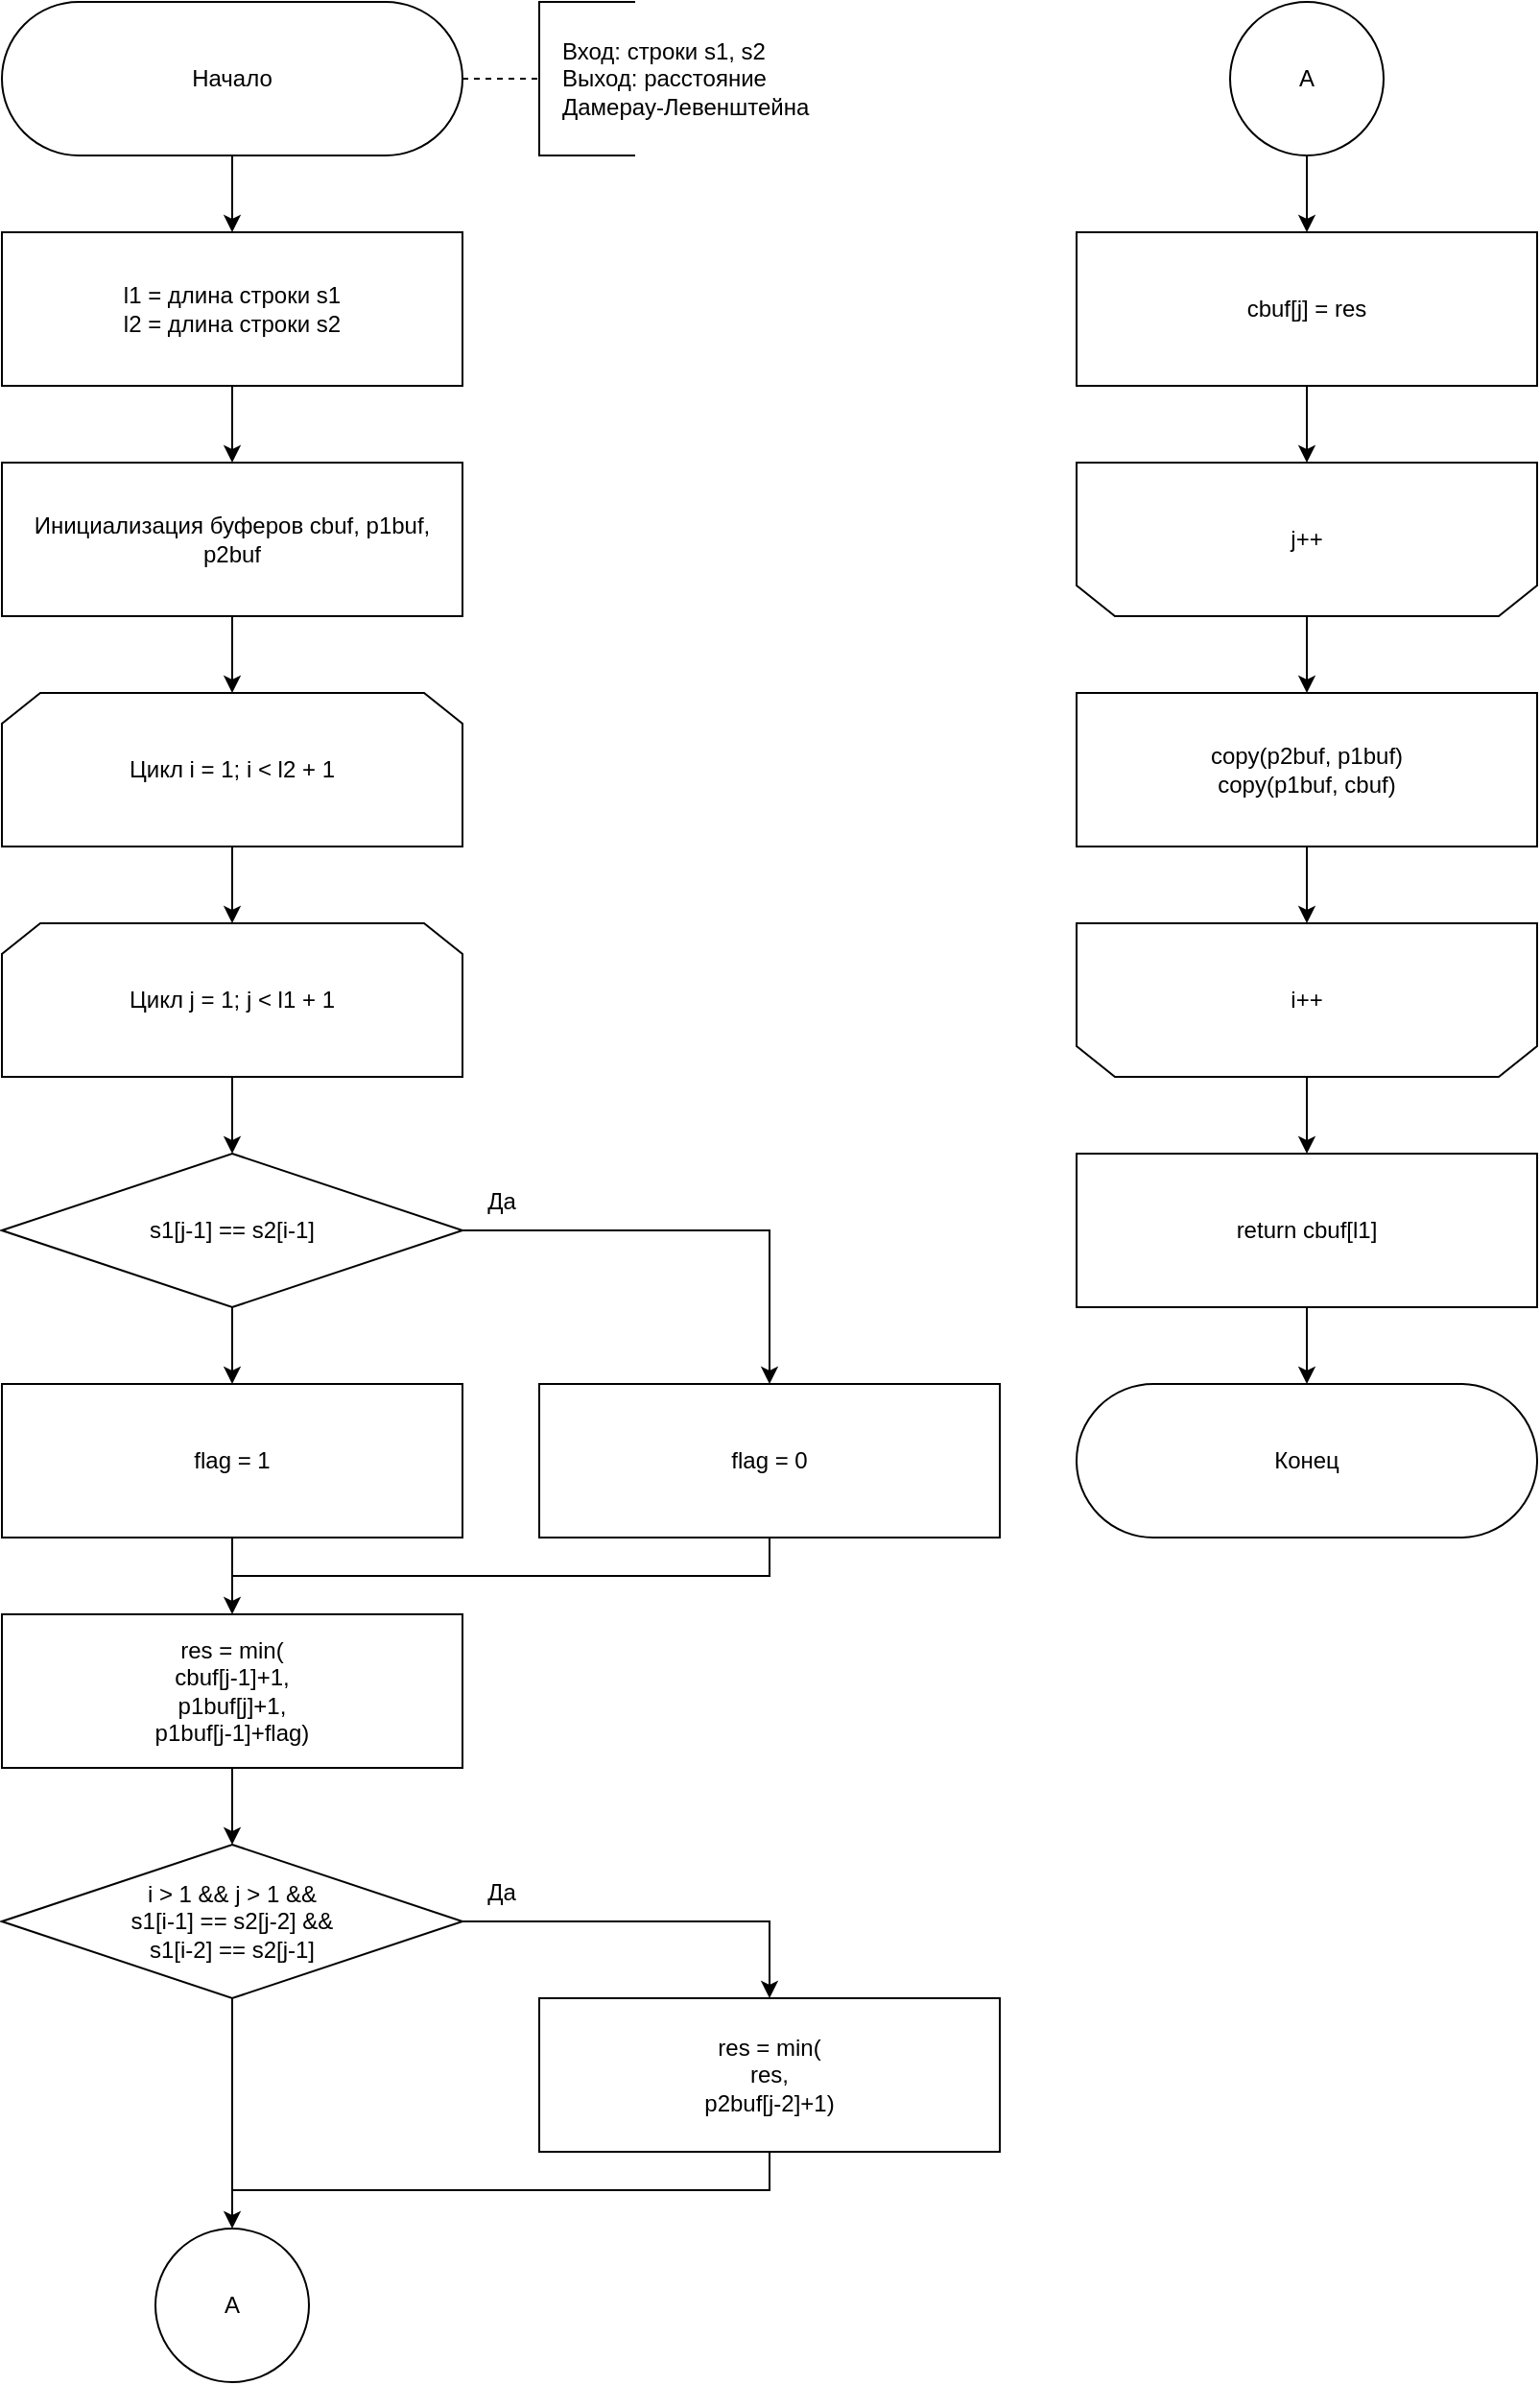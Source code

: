 <mxfile version="20.5.1" type="device"><diagram id="hdxtOdljBtJzM_RGF6Lj" name="Страница 1"><mxGraphModel dx="4603" dy="2623" grid="1" gridSize="10" guides="1" tooltips="1" connect="1" arrows="1" fold="1" page="1" pageScale="1" pageWidth="827" pageHeight="1169" math="0" shadow="0"><root><mxCell id="0"/><mxCell id="1" parent="0"/><mxCell id="wx1Ca3XlfMajqXriKJiU-32" style="edgeStyle=orthogonalEdgeStyle;rounded=0;orthogonalLoop=1;jettySize=auto;html=1;entryX=0.5;entryY=0;entryDx=0;entryDy=0;endArrow=classic;endFill=1;" parent="1" source="wx1Ca3XlfMajqXriKJiU-1" target="wx1Ca3XlfMajqXriKJiU-2" edge="1"><mxGeometry relative="1" as="geometry"/></mxCell><mxCell id="wx1Ca3XlfMajqXriKJiU-38" style="edgeStyle=orthogonalEdgeStyle;rounded=0;orthogonalLoop=1;jettySize=auto;html=1;exitX=1;exitY=0.5;exitDx=0;exitDy=0;entryX=0;entryY=0.5;entryDx=0;entryDy=0;entryPerimeter=0;endArrow=none;endFill=0;dashed=1;" parent="1" source="wx1Ca3XlfMajqXriKJiU-1" target="wx1Ca3XlfMajqXriKJiU-37" edge="1"><mxGeometry relative="1" as="geometry"/></mxCell><mxCell id="wx1Ca3XlfMajqXriKJiU-1" value="Начало" style="rounded=1;whiteSpace=wrap;html=1;shadow=0;arcSize=50;" parent="1" vertex="1"><mxGeometry width="240" height="80" as="geometry"/></mxCell><mxCell id="wx1Ca3XlfMajqXriKJiU-31" style="edgeStyle=orthogonalEdgeStyle;rounded=0;orthogonalLoop=1;jettySize=auto;html=1;exitX=0.5;exitY=1;exitDx=0;exitDy=0;entryX=0.5;entryY=0;entryDx=0;entryDy=0;endArrow=classic;endFill=1;" parent="1" source="wx1Ca3XlfMajqXriKJiU-2" target="wx1Ca3XlfMajqXriKJiU-6" edge="1"><mxGeometry relative="1" as="geometry"/></mxCell><mxCell id="wx1Ca3XlfMajqXriKJiU-2" value="l1 = длина строки s1&lt;br&gt;l2 = длина строки s2" style="rounded=0;whiteSpace=wrap;html=1;shadow=0;" parent="1" vertex="1"><mxGeometry y="120" width="240" height="80" as="geometry"/></mxCell><mxCell id="wx1Ca3XlfMajqXriKJiU-29" style="edgeStyle=orthogonalEdgeStyle;rounded=0;orthogonalLoop=1;jettySize=auto;html=1;exitX=0.5;exitY=1;exitDx=0;exitDy=0;entryX=0.5;entryY=0;entryDx=0;entryDy=0;endArrow=classic;endFill=1;" parent="1" source="wx1Ca3XlfMajqXriKJiU-3" target="wx1Ca3XlfMajqXriKJiU-4" edge="1"><mxGeometry relative="1" as="geometry"/></mxCell><mxCell id="wx1Ca3XlfMajqXriKJiU-3" value="Цикл i = 1; i &amp;lt; l2 + 1" style="shape=loopLimit;whiteSpace=wrap;html=1;rounded=0;shadow=0;rotation=0;" parent="1" vertex="1"><mxGeometry y="360" width="240" height="80" as="geometry"/></mxCell><mxCell id="wx1Ca3XlfMajqXriKJiU-28" style="edgeStyle=orthogonalEdgeStyle;rounded=0;orthogonalLoop=1;jettySize=auto;html=1;exitX=0.5;exitY=1;exitDx=0;exitDy=0;entryX=0.5;entryY=0;entryDx=0;entryDy=0;endArrow=classic;endFill=1;" parent="1" source="wx1Ca3XlfMajqXriKJiU-4" target="wx1Ca3XlfMajqXriKJiU-8" edge="1"><mxGeometry relative="1" as="geometry"/></mxCell><mxCell id="wx1Ca3XlfMajqXriKJiU-4" value="Цикл j = 1; j &amp;lt; l1 + 1" style="shape=loopLimit;whiteSpace=wrap;html=1;rounded=0;shadow=0;rotation=0;" parent="1" vertex="1"><mxGeometry y="480" width="240" height="80" as="geometry"/></mxCell><mxCell id="wx1Ca3XlfMajqXriKJiU-30" style="edgeStyle=orthogonalEdgeStyle;rounded=0;orthogonalLoop=1;jettySize=auto;html=1;exitX=0.5;exitY=1;exitDx=0;exitDy=0;entryX=0.5;entryY=0;entryDx=0;entryDy=0;endArrow=classic;endFill=1;" parent="1" source="wx1Ca3XlfMajqXriKJiU-6" target="wx1Ca3XlfMajqXriKJiU-3" edge="1"><mxGeometry relative="1" as="geometry"/></mxCell><mxCell id="wx1Ca3XlfMajqXriKJiU-6" value="Инициализация буферов cbuf, p1buf, p2buf" style="rounded=0;whiteSpace=wrap;html=1;shadow=0;" parent="1" vertex="1"><mxGeometry y="240" width="240" height="80" as="geometry"/></mxCell><mxCell id="wx1Ca3XlfMajqXriKJiU-11" style="edgeStyle=orthogonalEdgeStyle;rounded=0;orthogonalLoop=1;jettySize=auto;html=1;exitX=1;exitY=0.5;exitDx=0;exitDy=0;" parent="1" source="wx1Ca3XlfMajqXriKJiU-8" target="wx1Ca3XlfMajqXriKJiU-10" edge="1"><mxGeometry relative="1" as="geometry"/></mxCell><mxCell id="wx1Ca3XlfMajqXriKJiU-13" style="edgeStyle=orthogonalEdgeStyle;rounded=0;orthogonalLoop=1;jettySize=auto;html=1;entryX=0.5;entryY=0;entryDx=0;entryDy=0;" parent="1" source="wx1Ca3XlfMajqXriKJiU-8" target="wx1Ca3XlfMajqXriKJiU-9" edge="1"><mxGeometry relative="1" as="geometry"/></mxCell><mxCell id="wx1Ca3XlfMajqXriKJiU-8" value="s1[j-1] == s2[i-1]" style="rhombus;whiteSpace=wrap;html=1;rounded=0;shadow=0;" parent="1" vertex="1"><mxGeometry y="600" width="240" height="80" as="geometry"/></mxCell><mxCell id="wx1Ca3XlfMajqXriKJiU-34" style="edgeStyle=orthogonalEdgeStyle;rounded=0;orthogonalLoop=1;jettySize=auto;html=1;endArrow=classic;endFill=1;" parent="1" source="wx1Ca3XlfMajqXriKJiU-9" edge="1"><mxGeometry relative="1" as="geometry"><mxPoint x="120" y="840" as="targetPoint"/></mxGeometry></mxCell><mxCell id="wx1Ca3XlfMajqXriKJiU-9" value="flag = 1" style="rounded=0;whiteSpace=wrap;html=1;shadow=0;" parent="1" vertex="1"><mxGeometry y="720" width="240" height="80" as="geometry"/></mxCell><mxCell id="wx1Ca3XlfMajqXriKJiU-27" style="edgeStyle=orthogonalEdgeStyle;rounded=0;orthogonalLoop=1;jettySize=auto;html=1;endArrow=none;endFill=0;" parent="1" source="wx1Ca3XlfMajqXriKJiU-10" edge="1"><mxGeometry relative="1" as="geometry"><mxPoint x="120" y="820" as="targetPoint"/><Array as="points"><mxPoint x="400" y="820"/></Array></mxGeometry></mxCell><mxCell id="wx1Ca3XlfMajqXriKJiU-10" value="flag = 0" style="rounded=0;whiteSpace=wrap;html=1;shadow=0;" parent="1" vertex="1"><mxGeometry x="280" y="720" width="240" height="80" as="geometry"/></mxCell><mxCell id="wx1Ca3XlfMajqXriKJiU-12" value="Да" style="text;html=1;align=center;verticalAlign=middle;resizable=0;points=[];autosize=1;strokeColor=none;fillColor=none;" parent="1" vertex="1"><mxGeometry x="240" y="610" width="40" height="30" as="geometry"/></mxCell><mxCell id="wx1Ca3XlfMajqXriKJiU-26" style="edgeStyle=orthogonalEdgeStyle;rounded=0;orthogonalLoop=1;jettySize=auto;html=1;exitX=0.5;exitY=1;exitDx=0;exitDy=0;entryX=0.5;entryY=1;entryDx=0;entryDy=0;" parent="1" source="wx1Ca3XlfMajqXriKJiU-14" target="wx1Ca3XlfMajqXriKJiU-17" edge="1"><mxGeometry relative="1" as="geometry"/></mxCell><mxCell id="wx1Ca3XlfMajqXriKJiU-14" value="cbuf[j] = res" style="rounded=0;whiteSpace=wrap;html=1;shadow=0;" parent="1" vertex="1"><mxGeometry x="560" y="120" width="240" height="80" as="geometry"/></mxCell><mxCell id="wx1Ca3XlfMajqXriKJiU-25" style="edgeStyle=orthogonalEdgeStyle;rounded=0;orthogonalLoop=1;jettySize=auto;html=1;exitX=0.5;exitY=0;exitDx=0;exitDy=0;entryX=0.5;entryY=0;entryDx=0;entryDy=0;" parent="1" source="wx1Ca3XlfMajqXriKJiU-17" target="wx1Ca3XlfMajqXriKJiU-18" edge="1"><mxGeometry relative="1" as="geometry"/></mxCell><mxCell id="wx1Ca3XlfMajqXriKJiU-17" value="j++" style="shape=loopLimit;whiteSpace=wrap;rounded=0;shadow=0;rotation=0;perimeter=rectanglePerimeter;html=1;horizontal=1;verticalAlign=middle;direction=west;" parent="1" vertex="1"><mxGeometry x="560" y="240" width="240" height="80" as="geometry"/></mxCell><mxCell id="wx1Ca3XlfMajqXriKJiU-21" style="edgeStyle=orthogonalEdgeStyle;rounded=0;orthogonalLoop=1;jettySize=auto;html=1;entryX=0.5;entryY=1;entryDx=0;entryDy=0;" parent="1" source="wx1Ca3XlfMajqXriKJiU-18" target="wx1Ca3XlfMajqXriKJiU-19" edge="1"><mxGeometry relative="1" as="geometry"/></mxCell><mxCell id="wx1Ca3XlfMajqXriKJiU-18" value="copy(p2buf, p1buf)&lt;br&gt;copy(p1buf, cbuf)" style="rounded=0;whiteSpace=wrap;html=1;shadow=0;" parent="1" vertex="1"><mxGeometry x="560" y="360" width="240" height="80" as="geometry"/></mxCell><mxCell id="wx1Ca3XlfMajqXriKJiU-23" style="edgeStyle=orthogonalEdgeStyle;rounded=0;orthogonalLoop=1;jettySize=auto;html=1;exitX=0.5;exitY=0;exitDx=0;exitDy=0;" parent="1" source="wx1Ca3XlfMajqXriKJiU-19" target="wx1Ca3XlfMajqXriKJiU-20" edge="1"><mxGeometry relative="1" as="geometry"/></mxCell><mxCell id="wx1Ca3XlfMajqXriKJiU-19" value="i++" style="shape=loopLimit;whiteSpace=wrap;rounded=0;shadow=0;rotation=0;perimeter=rectanglePerimeter;html=1;horizontal=1;verticalAlign=middle;direction=west;" parent="1" vertex="1"><mxGeometry x="560" y="480" width="240" height="80" as="geometry"/></mxCell><mxCell id="wx1Ca3XlfMajqXriKJiU-24" style="edgeStyle=orthogonalEdgeStyle;rounded=0;orthogonalLoop=1;jettySize=auto;html=1;exitX=0.5;exitY=1;exitDx=0;exitDy=0;entryX=0.5;entryY=0;entryDx=0;entryDy=0;" parent="1" source="wx1Ca3XlfMajqXriKJiU-20" target="wx1Ca3XlfMajqXriKJiU-22" edge="1"><mxGeometry relative="1" as="geometry"/></mxCell><mxCell id="wx1Ca3XlfMajqXriKJiU-20" value="return cbuf[l1]" style="rounded=0;whiteSpace=wrap;html=1;shadow=0;" parent="1" vertex="1"><mxGeometry x="560" y="600" width="240" height="80" as="geometry"/></mxCell><mxCell id="wx1Ca3XlfMajqXriKJiU-22" value="Конец" style="rounded=1;whiteSpace=wrap;html=1;shadow=0;arcSize=50;" parent="1" vertex="1"><mxGeometry x="560" y="720" width="240" height="80" as="geometry"/></mxCell><mxCell id="wx1Ca3XlfMajqXriKJiU-36" style="edgeStyle=orthogonalEdgeStyle;rounded=0;orthogonalLoop=1;jettySize=auto;html=1;exitX=0.5;exitY=1;exitDx=0;exitDy=0;entryX=0.5;entryY=0;entryDx=0;entryDy=0;endArrow=classic;endFill=1;" parent="1" source="wx1Ca3XlfMajqXriKJiU-35" target="wx1Ca3XlfMajqXriKJiU-14" edge="1"><mxGeometry relative="1" as="geometry"/></mxCell><mxCell id="wx1Ca3XlfMajqXriKJiU-35" value="A" style="ellipse;whiteSpace=wrap;html=1;aspect=fixed;" parent="1" vertex="1"><mxGeometry x="640" width="80" height="80" as="geometry"/></mxCell><mxCell id="wx1Ca3XlfMajqXriKJiU-37" value="" style="strokeWidth=1;html=1;shape=mxgraph.flowchart.annotation_1;align=left;pointerEvents=1;rounded=0;shadow=0;" parent="1" vertex="1"><mxGeometry x="280" width="50" height="80" as="geometry"/></mxCell><mxCell id="wx1Ca3XlfMajqXriKJiU-39" value="Вход: строки s1, s2&lt;br&gt;Выход: расстояние Дамерау-Левенштейна" style="text;html=1;strokeColor=none;fillColor=none;align=left;verticalAlign=middle;whiteSpace=wrap;rounded=0;" parent="1" vertex="1"><mxGeometry x="290" width="160" height="80" as="geometry"/></mxCell><mxCell id="wx1Ca3XlfMajqXriKJiU-49" style="edgeStyle=orthogonalEdgeStyle;rounded=0;orthogonalLoop=1;jettySize=auto;html=1;exitX=0.5;exitY=1;exitDx=0;exitDy=0;entryX=0.5;entryY=0;entryDx=0;entryDy=0;startArrow=none;startFill=0;endArrow=classic;endFill=1;" parent="1" source="wx1Ca3XlfMajqXriKJiU-40" target="wx1Ca3XlfMajqXriKJiU-41" edge="1"><mxGeometry relative="1" as="geometry"/></mxCell><mxCell id="wx1Ca3XlfMajqXriKJiU-40" value="res = min(&lt;br&gt;cbuf[j-1]+1,&lt;br&gt;p1buf[j]+1,&lt;br&gt;p1buf[j-1]+flag)" style="rounded=0;whiteSpace=wrap;html=1;shadow=0;" parent="1" vertex="1"><mxGeometry y="840" width="240" height="80" as="geometry"/></mxCell><mxCell id="wx1Ca3XlfMajqXriKJiU-44" style="edgeStyle=orthogonalEdgeStyle;rounded=0;orthogonalLoop=1;jettySize=auto;html=1;exitX=1;exitY=0.5;exitDx=0;exitDy=0;endArrow=classic;endFill=1;startArrow=none;startFill=0;" parent="1" source="wx1Ca3XlfMajqXriKJiU-41" target="wx1Ca3XlfMajqXriKJiU-42" edge="1"><mxGeometry relative="1" as="geometry"><Array as="points"><mxPoint x="400" y="1000"/></Array></mxGeometry></mxCell><mxCell id="wx1Ca3XlfMajqXriKJiU-47" style="edgeStyle=orthogonalEdgeStyle;rounded=0;orthogonalLoop=1;jettySize=auto;html=1;entryX=0.5;entryY=0;entryDx=0;entryDy=0;startArrow=none;startFill=0;endArrow=classic;endFill=1;" parent="1" source="wx1Ca3XlfMajqXriKJiU-41" target="wx1Ca3XlfMajqXriKJiU-46" edge="1"><mxGeometry relative="1" as="geometry"/></mxCell><mxCell id="wx1Ca3XlfMajqXriKJiU-41" value="i &amp;gt; 1 &amp;amp;&amp;amp; j &amp;gt; 1 &amp;amp;&amp;amp;&lt;br&gt;s1[i-1] == s2[j-2] &amp;amp;&amp;amp;&lt;br&gt;s1[i-2] == s2[j-1]" style="rhombus;whiteSpace=wrap;html=1;rounded=0;shadow=0;" parent="1" vertex="1"><mxGeometry y="960" width="240" height="80" as="geometry"/></mxCell><mxCell id="wx1Ca3XlfMajqXriKJiU-48" style="edgeStyle=orthogonalEdgeStyle;rounded=0;orthogonalLoop=1;jettySize=auto;html=1;exitX=0.5;exitY=1;exitDx=0;exitDy=0;startArrow=none;startFill=0;endArrow=none;endFill=0;" parent="1" source="wx1Ca3XlfMajqXriKJiU-42" edge="1"><mxGeometry relative="1" as="geometry"><mxPoint x="120" y="1140" as="targetPoint"/><Array as="points"><mxPoint x="400" y="1140"/></Array></mxGeometry></mxCell><mxCell id="wx1Ca3XlfMajqXriKJiU-42" value="res = min(&lt;br&gt;res,&lt;br&gt;p2buf[j-2]+1)" style="rounded=0;whiteSpace=wrap;html=1;shadow=0;" parent="1" vertex="1"><mxGeometry x="280" y="1040" width="240" height="80" as="geometry"/></mxCell><mxCell id="wx1Ca3XlfMajqXriKJiU-45" value="Да" style="text;html=1;align=center;verticalAlign=middle;resizable=0;points=[];autosize=1;strokeColor=none;fillColor=none;" parent="1" vertex="1"><mxGeometry x="240" y="970" width="40" height="30" as="geometry"/></mxCell><mxCell id="wx1Ca3XlfMajqXriKJiU-46" value="A" style="ellipse;whiteSpace=wrap;html=1;aspect=fixed;" parent="1" vertex="1"><mxGeometry x="80" y="1160" width="80" height="80" as="geometry"/></mxCell></root></mxGraphModel></diagram></mxfile>